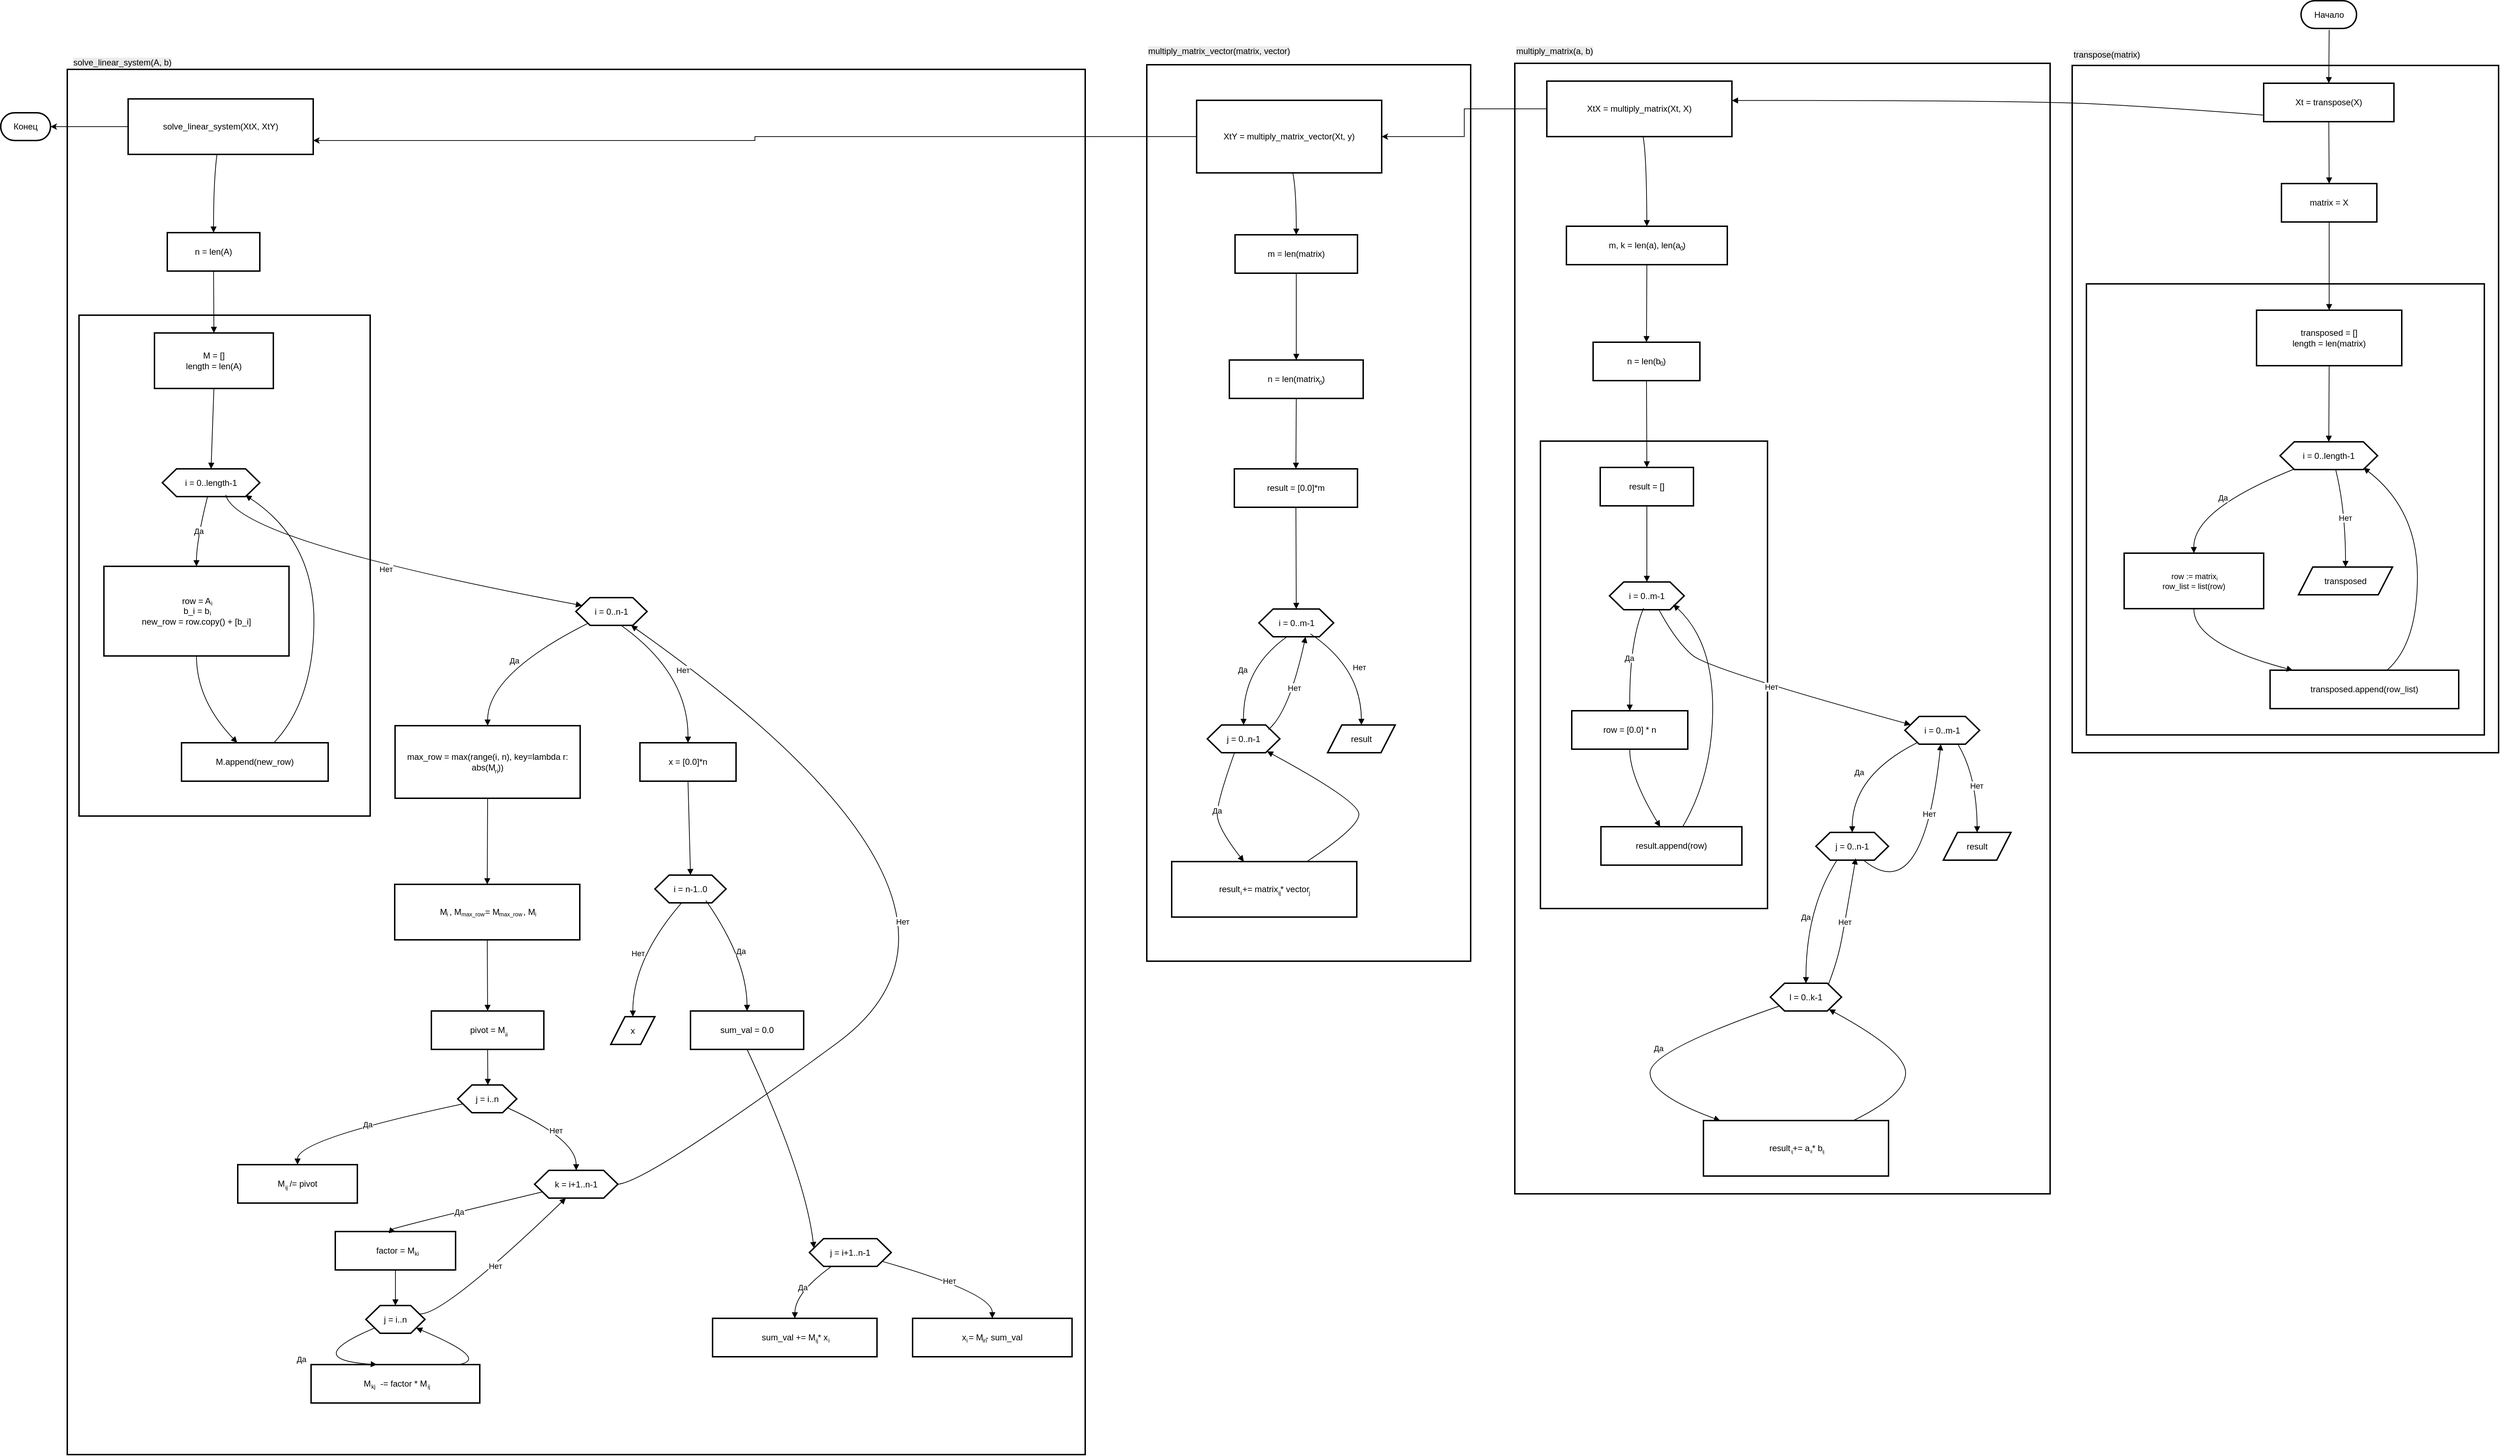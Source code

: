 <mxfile version="26.2.14">
  <diagram name="Страница — 1" id="eh8wn1c81Gk86k1RrxCl">
    <mxGraphModel dx="6511" dy="2540" grid="1" gridSize="10" guides="1" tooltips="1" connect="1" arrows="1" fold="1" page="1" pageScale="1" pageWidth="1920" pageHeight="3000" math="0" shadow="0">
      <root>
        <mxCell id="0" />
        <mxCell id="1" parent="0" />
        <mxCell id="YC21IxaJlrMR5ol1vRR9-1" value="" style="whiteSpace=wrap;strokeWidth=2;" vertex="1" parent="1">
          <mxGeometry x="83.5" y="366.5" width="1430" height="1947" as="geometry" />
        </mxCell>
        <mxCell id="YC21IxaJlrMR5ol1vRR9-2" value="" style="whiteSpace=wrap;strokeWidth=2;" vertex="1" parent="1">
          <mxGeometry x="100" y="712" width="409" height="704" as="geometry" />
        </mxCell>
        <mxCell id="YC21IxaJlrMR5ol1vRR9-3" value="" style="whiteSpace=wrap;strokeWidth=2;" vertex="1" parent="1">
          <mxGeometry x="1600" y="360" width="455" height="1260" as="geometry" />
        </mxCell>
        <mxCell id="YC21IxaJlrMR5ol1vRR9-4" value="" style="whiteSpace=wrap;strokeWidth=2;" vertex="1" parent="1">
          <mxGeometry x="2117" y="358" width="752" height="1589" as="geometry" />
        </mxCell>
        <mxCell id="YC21IxaJlrMR5ol1vRR9-5" value="" style="whiteSpace=wrap;strokeWidth=2;" vertex="1" parent="1">
          <mxGeometry x="2153" y="889" width="319" height="657" as="geometry" />
        </mxCell>
        <mxCell id="YC21IxaJlrMR5ol1vRR9-6" value="" style="whiteSpace=wrap;strokeWidth=2;" vertex="1" parent="1">
          <mxGeometry x="2900" y="361" width="599" height="966" as="geometry" />
        </mxCell>
        <mxCell id="YC21IxaJlrMR5ol1vRR9-7" value="" style="whiteSpace=wrap;strokeWidth=2;" vertex="1" parent="1">
          <mxGeometry x="2920" y="668" width="559" height="634" as="geometry" />
        </mxCell>
        <mxCell id="YC21IxaJlrMR5ol1vRR9-8" value="transposed = []&#xa;length = len(matrix)" style="whiteSpace=wrap;strokeWidth=2;" vertex="1" parent="1">
          <mxGeometry x="3159" y="705" width="204" height="78" as="geometry" />
        </mxCell>
        <mxCell id="YC21IxaJlrMR5ol1vRR9-9" value="i = 0..length-1" style="shape=hexagon;perimeter=hexagonPerimeter2;fixedSize=1;strokeWidth=2;whiteSpace=wrap;" vertex="1" parent="1">
          <mxGeometry x="3192" y="890" width="137" height="39" as="geometry" />
        </mxCell>
        <mxCell id="YC21IxaJlrMR5ol1vRR9-10" value="row := matrix&#xa;row_list = list(row)" style="whiteSpace=wrap;strokeWidth=2;fontSize=11;spacingBottom=0;horizontal=1;verticalAlign=middle;textShadow=0;container=0;" vertex="1" parent="1">
          <mxGeometry x="2973" y="1046.5" width="196" height="78" as="geometry" />
        </mxCell>
        <mxCell id="YC21IxaJlrMR5ol1vRR9-11" value="transposed.append(row_list)" style="whiteSpace=wrap;strokeWidth=2;" vertex="1" parent="1">
          <mxGeometry x="3178" y="1211" width="265" height="54" as="geometry" />
        </mxCell>
        <mxCell id="YC21IxaJlrMR5ol1vRR9-12" value="transposed" style="shape=parallelogram;perimeter=parallelogramPerimeter;fixedSize=1;strokeWidth=2;whiteSpace=wrap;" vertex="1" parent="1">
          <mxGeometry x="3218" y="1066" width="132" height="39" as="geometry" />
        </mxCell>
        <mxCell id="YC21IxaJlrMR5ol1vRR9-13" value="matrix = X" style="whiteSpace=wrap;strokeWidth=2;" vertex="1" parent="1">
          <mxGeometry x="3194" y="527" width="134" height="54" as="geometry" />
        </mxCell>
        <mxCell id="YC21IxaJlrMR5ol1vRR9-14" value="Xt = transpose(X)" style="whiteSpace=wrap;strokeWidth=2;" vertex="1" parent="1">
          <mxGeometry x="3169" y="386" width="183" height="54" as="geometry" />
        </mxCell>
        <mxCell id="YC21IxaJlrMR5ol1vRR9-15" value="result = []" style="whiteSpace=wrap;strokeWidth=2;" vertex="1" parent="1">
          <mxGeometry x="2237" y="926" width="131" height="54" as="geometry" />
        </mxCell>
        <mxCell id="YC21IxaJlrMR5ol1vRR9-16" value="i = 0..m-1" style="shape=hexagon;perimeter=hexagonPerimeter2;fixedSize=1;strokeWidth=2;whiteSpace=wrap;" vertex="1" parent="1">
          <mxGeometry x="2250" y="1087" width="105" height="39" as="geometry" />
        </mxCell>
        <mxCell id="YC21IxaJlrMR5ol1vRR9-17" value="row = [0.0] * n" style="whiteSpace=wrap;strokeWidth=2;" vertex="1" parent="1">
          <mxGeometry x="2197" y="1268" width="163" height="54" as="geometry" />
        </mxCell>
        <mxCell id="YC21IxaJlrMR5ol1vRR9-18" value="result.append(row)" style="whiteSpace=wrap;strokeWidth=2;" vertex="1" parent="1">
          <mxGeometry x="2238" y="1431" width="198" height="54" as="geometry" />
        </mxCell>
        <mxCell id="YC21IxaJlrMR5ol1vRR9-19" value="m, k = len(a), len(a )" style="whiteSpace=wrap;strokeWidth=2;" vertex="1" parent="1">
          <mxGeometry x="2189.5" y="587" width="226" height="54" as="geometry" />
        </mxCell>
        <mxCell id="YC21IxaJlrMR5ol1vRR9-191" style="edgeStyle=orthogonalEdgeStyle;rounded=0;orthogonalLoop=1;jettySize=auto;html=1;" edge="1" parent="1" source="YC21IxaJlrMR5ol1vRR9-20" target="YC21IxaJlrMR5ol1vRR9-30">
          <mxGeometry relative="1" as="geometry" />
        </mxCell>
        <mxCell id="YC21IxaJlrMR5ol1vRR9-20" value="XtX = multiply_matrix(Xt, X)" style="whiteSpace=wrap;strokeWidth=2;" vertex="1" parent="1">
          <mxGeometry x="2162" y="383" width="260" height="78" as="geometry" />
        </mxCell>
        <mxCell id="YC21IxaJlrMR5ol1vRR9-21" value="n = len(b )" style="whiteSpace=wrap;strokeWidth=2;" vertex="1" parent="1">
          <mxGeometry x="2227" y="750" width="150" height="54" as="geometry" />
        </mxCell>
        <mxCell id="YC21IxaJlrMR5ol1vRR9-22" value="i = 0..m-1" style="shape=hexagon;perimeter=hexagonPerimeter2;fixedSize=1;strokeWidth=2;whiteSpace=wrap;" vertex="1" parent="1">
          <mxGeometry x="2665" y="1276" width="105" height="39" as="geometry" />
        </mxCell>
        <mxCell id="YC21IxaJlrMR5ol1vRR9-23" value="j = 0..n-1" style="shape=hexagon;perimeter=hexagonPerimeter2;fixedSize=1;strokeWidth=2;whiteSpace=wrap;" vertex="1" parent="1">
          <mxGeometry x="2540" y="1439" width="102" height="39" as="geometry" />
        </mxCell>
        <mxCell id="YC21IxaJlrMR5ol1vRR9-24" value="result" style="shape=parallelogram;perimeter=parallelogramPerimeter;fixedSize=1;strokeWidth=2;whiteSpace=wrap;" vertex="1" parent="1">
          <mxGeometry x="2719" y="1439" width="95" height="39" as="geometry" />
        </mxCell>
        <mxCell id="YC21IxaJlrMR5ol1vRR9-25" value="l = 0..k-1" style="shape=hexagon;perimeter=hexagonPerimeter2;fixedSize=1;strokeWidth=2;whiteSpace=wrap;" vertex="1" parent="1">
          <mxGeometry x="2476" y="1651" width="100" height="39" as="geometry" />
        </mxCell>
        <mxCell id="YC21IxaJlrMR5ol1vRR9-27" value="result += a * b" style="whiteSpace=wrap;strokeWidth=2;" vertex="1" parent="1">
          <mxGeometry x="2382" y="1844" width="260" height="78" as="geometry" />
        </mxCell>
        <mxCell id="YC21IxaJlrMR5ol1vRR9-29" value="m = len(matrix)" style="whiteSpace=wrap;strokeWidth=2;" vertex="1" parent="1">
          <mxGeometry x="1724" y="599" width="172" height="54" as="geometry" />
        </mxCell>
        <mxCell id="YC21IxaJlrMR5ol1vRR9-183" style="edgeStyle=orthogonalEdgeStyle;rounded=0;orthogonalLoop=1;jettySize=auto;html=1;entryX=1;entryY=0.75;entryDx=0;entryDy=0;" edge="1" parent="1" source="YC21IxaJlrMR5ol1vRR9-30" target="YC21IxaJlrMR5ol1vRR9-43">
          <mxGeometry relative="1" as="geometry" />
        </mxCell>
        <mxCell id="YC21IxaJlrMR5ol1vRR9-30" value="XtY = multiply_matrix_vector(Xt, y)" style="whiteSpace=wrap;strokeWidth=2;" vertex="1" parent="1">
          <mxGeometry x="1670" y="410" width="260" height="102" as="geometry" />
        </mxCell>
        <mxCell id="YC21IxaJlrMR5ol1vRR9-31" value="n = len(matrix )" style="whiteSpace=wrap;strokeWidth=2;" vertex="1" parent="1">
          <mxGeometry x="1716" y="775" width="188" height="54" as="geometry" />
        </mxCell>
        <mxCell id="YC21IxaJlrMR5ol1vRR9-32" value="result = [0.0]*m" style="whiteSpace=wrap;strokeWidth=2;" vertex="1" parent="1">
          <mxGeometry x="1723" y="928" width="173" height="54" as="geometry" />
        </mxCell>
        <mxCell id="YC21IxaJlrMR5ol1vRR9-33" value="i = 0..m-1" style="shape=hexagon;perimeter=hexagonPerimeter2;fixedSize=1;strokeWidth=2;whiteSpace=wrap;" vertex="1" parent="1">
          <mxGeometry x="1757.5" y="1125" width="105" height="39" as="geometry" />
        </mxCell>
        <mxCell id="YC21IxaJlrMR5ol1vRR9-34" value="j = 0..n-1" style="shape=hexagon;perimeter=hexagonPerimeter2;fixedSize=1;strokeWidth=2;whiteSpace=wrap;" vertex="1" parent="1">
          <mxGeometry x="1685" y="1288" width="102" height="39" as="geometry" />
        </mxCell>
        <mxCell id="YC21IxaJlrMR5ol1vRR9-35" value="result" style="shape=parallelogram;perimeter=parallelogramPerimeter;fixedSize=1;strokeWidth=2;whiteSpace=wrap;" vertex="1" parent="1">
          <mxGeometry x="1854" y="1288" width="95" height="39" as="geometry" />
        </mxCell>
        <mxCell id="YC21IxaJlrMR5ol1vRR9-36" value="result += matrix * vector" style="whiteSpace=wrap;strokeWidth=2;" vertex="1" parent="1">
          <mxGeometry x="1635" y="1480" width="260" height="78" as="geometry" />
        </mxCell>
        <mxCell id="YC21IxaJlrMR5ol1vRR9-38" value="M = []&#xa;length = len(A)" style="whiteSpace=wrap;strokeWidth=2;" vertex="1" parent="1">
          <mxGeometry x="206" y="737" width="167" height="78" as="geometry" />
        </mxCell>
        <mxCell id="YC21IxaJlrMR5ol1vRR9-39" value="i = 0..length-1" style="shape=hexagon;perimeter=hexagonPerimeter2;fixedSize=1;strokeWidth=2;whiteSpace=wrap;" vertex="1" parent="1">
          <mxGeometry x="217" y="928" width="137" height="39" as="geometry" />
        </mxCell>
        <mxCell id="YC21IxaJlrMR5ol1vRR9-40" value="row = A&#xa;b_i = b&#xa;new_row = row.copy() + [b_i]" style="whiteSpace=wrap;strokeWidth=2;" vertex="1" parent="1">
          <mxGeometry x="135" y="1065" width="260" height="126" as="geometry" />
        </mxCell>
        <mxCell id="YC21IxaJlrMR5ol1vRR9-41" value="M.append(new_row)" style="whiteSpace=wrap;strokeWidth=2;" vertex="1" parent="1">
          <mxGeometry x="244" y="1313" width="206" height="54" as="geometry" />
        </mxCell>
        <mxCell id="YC21IxaJlrMR5ol1vRR9-42" value="n = len(A)" style="whiteSpace=wrap;strokeWidth=2;" vertex="1" parent="1">
          <mxGeometry x="224" y="596" width="130" height="54" as="geometry" />
        </mxCell>
        <mxCell id="YC21IxaJlrMR5ol1vRR9-190" style="edgeStyle=orthogonalEdgeStyle;rounded=0;orthogonalLoop=1;jettySize=auto;html=1;" edge="1" parent="1" source="YC21IxaJlrMR5ol1vRR9-43" target="YC21IxaJlrMR5ol1vRR9-61">
          <mxGeometry relative="1" as="geometry" />
        </mxCell>
        <mxCell id="YC21IxaJlrMR5ol1vRR9-43" value="solve_linear_system(XtX, XtY)" style="whiteSpace=wrap;strokeWidth=2;" vertex="1" parent="1">
          <mxGeometry x="169" y="408" width="260" height="78" as="geometry" />
        </mxCell>
        <mxCell id="YC21IxaJlrMR5ol1vRR9-44" value="i = 0..n-1" style="shape=hexagon;perimeter=hexagonPerimeter2;fixedSize=1;strokeWidth=2;whiteSpace=wrap;" vertex="1" parent="1">
          <mxGeometry x="798" y="1109" width="100" height="39" as="geometry" />
        </mxCell>
        <mxCell id="YC21IxaJlrMR5ol1vRR9-45" value="max_row = max(range(i, n), key=lambda r: abs(M ))" style="whiteSpace=wrap;strokeWidth=2;" vertex="1" parent="1">
          <mxGeometry x="544" y="1289" width="260" height="102" as="geometry" />
        </mxCell>
        <mxCell id="YC21IxaJlrMR5ol1vRR9-46" value="M , M          = M          , M" style="whiteSpace=wrap;strokeWidth=2;" vertex="1" parent="1">
          <mxGeometry x="543.5" y="1512" width="260" height="78" as="geometry" />
        </mxCell>
        <mxCell id="YC21IxaJlrMR5ol1vRR9-47" value="pivot = M" style="whiteSpace=wrap;strokeWidth=2;" vertex="1" parent="1">
          <mxGeometry x="595" y="1690" width="158" height="54" as="geometry" />
        </mxCell>
        <mxCell id="YC21IxaJlrMR5ol1vRR9-48" value="j = i..n" style="shape=hexagon;perimeter=hexagonPerimeter2;fixedSize=1;strokeWidth=2;whiteSpace=wrap;" vertex="1" parent="1">
          <mxGeometry x="632" y="1794" width="83" height="39" as="geometry" />
        </mxCell>
        <mxCell id="YC21IxaJlrMR5ol1vRR9-49" value="M  /= pivot" style="whiteSpace=wrap;strokeWidth=2;" vertex="1" parent="1">
          <mxGeometry x="323" y="1906" width="168" height="54" as="geometry" />
        </mxCell>
        <mxCell id="YC21IxaJlrMR5ol1vRR9-50" value="k = i+1..n-1" style="shape=hexagon;perimeter=hexagonPerimeter2;fixedSize=1;strokeWidth=2;whiteSpace=wrap;" vertex="1" parent="1">
          <mxGeometry x="740" y="1914" width="117" height="39" as="geometry" />
        </mxCell>
        <mxCell id="YC21IxaJlrMR5ol1vRR9-51" value="factor = M" style="whiteSpace=wrap;strokeWidth=2;" vertex="1" parent="1">
          <mxGeometry x="460" y="2000" width="169" height="54" as="geometry" />
        </mxCell>
        <mxCell id="YC21IxaJlrMR5ol1vRR9-52" value="j = i..n" style="shape=hexagon;perimeter=hexagonPerimeter2;fixedSize=1;strokeWidth=2;whiteSpace=wrap;" vertex="1" parent="1">
          <mxGeometry x="503" y="2104" width="83" height="39" as="geometry" />
        </mxCell>
        <mxCell id="YC21IxaJlrMR5ol1vRR9-53" value="M    -= factor * M" style="whiteSpace=wrap;strokeWidth=2;" vertex="1" parent="1">
          <mxGeometry x="426" y="2187" width="237" height="54" as="geometry" />
        </mxCell>
        <mxCell id="YC21IxaJlrMR5ol1vRR9-56" value="x = [0.0]*n" style="whiteSpace=wrap;strokeWidth=2;" vertex="1" parent="1">
          <mxGeometry x="888" y="1313" width="135" height="54" as="geometry" />
        </mxCell>
        <mxCell id="YC21IxaJlrMR5ol1vRR9-57" value="i = n-1..0" style="shape=hexagon;perimeter=hexagonPerimeter2;fixedSize=1;strokeWidth=2;whiteSpace=wrap;" vertex="1" parent="1">
          <mxGeometry x="909" y="1499" width="100" height="39" as="geometry" />
        </mxCell>
        <mxCell id="YC21IxaJlrMR5ol1vRR9-58" value="sum_val = 0.0" style="whiteSpace=wrap;strokeWidth=2;" vertex="1" parent="1">
          <mxGeometry x="959" y="1690" width="159" height="54" as="geometry" />
        </mxCell>
        <mxCell id="YC21IxaJlrMR5ol1vRR9-59" value="x" style="shape=parallelogram;perimeter=parallelogramPerimeter;fixedSize=1;strokeWidth=2;whiteSpace=wrap;" vertex="1" parent="1">
          <mxGeometry x="847" y="1698" width="62" height="39" as="geometry" />
        </mxCell>
        <mxCell id="YC21IxaJlrMR5ol1vRR9-60" value="Начало" style="rounded=1;whiteSpace=wrap;arcSize=50;strokeWidth=2;" vertex="1" parent="1">
          <mxGeometry x="3221.5" y="270" width="78" height="39" as="geometry" />
        </mxCell>
        <mxCell id="YC21IxaJlrMR5ol1vRR9-61" value="Конец" style="rounded=1;whiteSpace=wrap;arcSize=50;strokeWidth=2;" vertex="1" parent="1">
          <mxGeometry x="-10" y="427.5" width="70" height="39" as="geometry" />
        </mxCell>
        <mxCell id="YC21IxaJlrMR5ol1vRR9-62" value="j = i+1..n-1" style="shape=hexagon;perimeter=hexagonPerimeter2;fixedSize=1;strokeWidth=2;whiteSpace=wrap;" vertex="1" parent="1">
          <mxGeometry x="1126" y="2010" width="115" height="39" as="geometry" />
        </mxCell>
        <mxCell id="YC21IxaJlrMR5ol1vRR9-63" value="sum_val += M * x" style="whiteSpace=wrap;strokeWidth=2;" vertex="1" parent="1">
          <mxGeometry x="990" y="2122" width="231" height="54" as="geometry" />
        </mxCell>
        <mxCell id="YC21IxaJlrMR5ol1vRR9-64" value="x = M - sum_val" style="whiteSpace=wrap;strokeWidth=2;" vertex="1" parent="1">
          <mxGeometry x="1271" y="2122" width="224" height="54" as="geometry" />
        </mxCell>
        <mxCell id="YC21IxaJlrMR5ol1vRR9-65" value="" style="curved=1;startArrow=none;endArrow=block;exitX=0.5;exitY=1;entryX=0.5;entryY=-0.01;rounded=0;" edge="1" parent="1" source="YC21IxaJlrMR5ol1vRR9-8" target="YC21IxaJlrMR5ol1vRR9-9">
          <mxGeometry relative="1" as="geometry">
            <Array as="points" />
          </mxGeometry>
        </mxCell>
        <mxCell id="YC21IxaJlrMR5ol1vRR9-66" value="Да" style="curved=1;startArrow=none;endArrow=block;exitX=0.14;exitY=0.99;entryX=0.5;entryY=0;rounded=0;" edge="1" parent="1" source="YC21IxaJlrMR5ol1vRR9-9" target="YC21IxaJlrMR5ol1vRR9-10">
          <mxGeometry relative="1" as="geometry">
            <Array as="points">
              <mxPoint x="3070" y="985" />
            </Array>
          </mxGeometry>
        </mxCell>
        <mxCell id="YC21IxaJlrMR5ol1vRR9-67" value="" style="curved=1;startArrow=none;endArrow=block;exitX=0.5;exitY=1;entryX=0.12;entryY=0;rounded=0;" edge="1" parent="1" source="YC21IxaJlrMR5ol1vRR9-10" target="YC21IxaJlrMR5ol1vRR9-11">
          <mxGeometry relative="1" as="geometry">
            <Array as="points">
              <mxPoint x="3070" y="1174" />
            </Array>
          </mxGeometry>
        </mxCell>
        <mxCell id="YC21IxaJlrMR5ol1vRR9-68" value="" style="curved=1;startArrow=none;endArrow=block;exitX=0.62;exitY=0;entryX=0.856;entryY=0.935;rounded=0;entryDx=0;entryDy=0;entryPerimeter=0;" edge="1" parent="1" source="YC21IxaJlrMR5ol1vRR9-11" target="YC21IxaJlrMR5ol1vRR9-9">
          <mxGeometry relative="1" as="geometry">
            <Array as="points">
              <mxPoint x="3385" y="1174" />
              <mxPoint x="3385" y="985" />
            </Array>
          </mxGeometry>
        </mxCell>
        <mxCell id="YC21IxaJlrMR5ol1vRR9-69" value="Нет" style="curved=1;startArrow=none;endArrow=block;exitX=0.57;exitY=0.994;entryX=0.5;entryY=-0.01;rounded=0;exitDx=0;exitDy=0;exitPerimeter=0;" edge="1" parent="1" source="YC21IxaJlrMR5ol1vRR9-9" target="YC21IxaJlrMR5ol1vRR9-12">
          <mxGeometry relative="1" as="geometry">
            <Array as="points">
              <mxPoint x="3284" y="985" />
            </Array>
          </mxGeometry>
        </mxCell>
        <mxCell id="YC21IxaJlrMR5ol1vRR9-70" value="" style="curved=1;startArrow=none;endArrow=block;exitX=0.5;exitY=1;entryX=0.5;entryY=-0.01;rounded=0;" edge="1" parent="1" source="YC21IxaJlrMR5ol1vRR9-15" target="YC21IxaJlrMR5ol1vRR9-16">
          <mxGeometry relative="1" as="geometry">
            <Array as="points" />
          </mxGeometry>
        </mxCell>
        <mxCell id="YC21IxaJlrMR5ol1vRR9-71" value="Да" style="curved=1;startArrow=none;endArrow=block;exitX=0.457;exitY=0.94;entryX=0.5;entryY=0;rounded=0;exitDx=0;exitDy=0;exitPerimeter=0;" edge="1" parent="1" source="YC21IxaJlrMR5ol1vRR9-16" target="YC21IxaJlrMR5ol1vRR9-17">
          <mxGeometry relative="1" as="geometry">
            <Array as="points">
              <mxPoint x="2278" y="1170" />
            </Array>
          </mxGeometry>
        </mxCell>
        <mxCell id="YC21IxaJlrMR5ol1vRR9-72" value="" style="curved=1;startArrow=none;endArrow=block;exitX=0.5;exitY=1;entryX=0.42;entryY=0;rounded=0;" edge="1" parent="1" source="YC21IxaJlrMR5ol1vRR9-17" target="YC21IxaJlrMR5ol1vRR9-18">
          <mxGeometry relative="1" as="geometry">
            <Array as="points">
              <mxPoint x="2278" y="1359" />
            </Array>
          </mxGeometry>
        </mxCell>
        <mxCell id="YC21IxaJlrMR5ol1vRR9-73" value="" style="curved=1;startArrow=none;endArrow=block;exitX=0.58;exitY=0;entryX=0.854;entryY=0.812;rounded=0;entryDx=0;entryDy=0;entryPerimeter=0;" edge="1" parent="1" source="YC21IxaJlrMR5ol1vRR9-18" target="YC21IxaJlrMR5ol1vRR9-16">
          <mxGeometry relative="1" as="geometry">
            <Array as="points">
              <mxPoint x="2395" y="1359" />
              <mxPoint x="2395" y="1170" />
            </Array>
          </mxGeometry>
        </mxCell>
        <mxCell id="YC21IxaJlrMR5ol1vRR9-74" value="" style="curved=1;startArrow=none;endArrow=block;exitX=0.5;exitY=1;entryX=0.5;entryY=0;rounded=0;" edge="1" parent="1" source="YC21IxaJlrMR5ol1vRR9-29" target="YC21IxaJlrMR5ol1vRR9-31">
          <mxGeometry relative="1" as="geometry">
            <Array as="points" />
          </mxGeometry>
        </mxCell>
        <mxCell id="YC21IxaJlrMR5ol1vRR9-75" value="" style="curved=1;startArrow=none;endArrow=block;exitX=0.5;exitY=1;entryX=0.5;entryY=0;rounded=0;" edge="1" parent="1" source="YC21IxaJlrMR5ol1vRR9-31" target="YC21IxaJlrMR5ol1vRR9-32">
          <mxGeometry relative="1" as="geometry">
            <Array as="points" />
          </mxGeometry>
        </mxCell>
        <mxCell id="YC21IxaJlrMR5ol1vRR9-76" value="" style="curved=1;startArrow=none;endArrow=block;exitX=0.5;exitY=1;entryX=0.5;entryY=-0.01;rounded=0;" edge="1" parent="1" source="YC21IxaJlrMR5ol1vRR9-32" target="YC21IxaJlrMR5ol1vRR9-33">
          <mxGeometry relative="1" as="geometry">
            <Array as="points" />
          </mxGeometry>
        </mxCell>
        <mxCell id="YC21IxaJlrMR5ol1vRR9-77" value="" style="curved=1;startArrow=none;endArrow=block;exitX=0.5;exitY=1;entryX=0.5;entryY=-0.01;rounded=0;" edge="1" parent="1" source="YC21IxaJlrMR5ol1vRR9-38" target="YC21IxaJlrMR5ol1vRR9-39">
          <mxGeometry relative="1" as="geometry">
            <Array as="points" />
          </mxGeometry>
        </mxCell>
        <mxCell id="YC21IxaJlrMR5ol1vRR9-78" value="Да" style="curved=1;startArrow=none;endArrow=block;exitX=0.465;exitY=0.988;entryX=0.5;entryY=0;rounded=0;exitDx=0;exitDy=0;exitPerimeter=0;" edge="1" parent="1" source="YC21IxaJlrMR5ol1vRR9-39" target="YC21IxaJlrMR5ol1vRR9-40">
          <mxGeometry relative="1" as="geometry">
            <Array as="points">
              <mxPoint x="265" y="1029" />
            </Array>
          </mxGeometry>
        </mxCell>
        <mxCell id="YC21IxaJlrMR5ol1vRR9-79" value="" style="curved=1;startArrow=none;endArrow=block;exitX=0.5;exitY=1;entryX=0.38;entryY=0;rounded=0;" edge="1" parent="1" source="YC21IxaJlrMR5ol1vRR9-40" target="YC21IxaJlrMR5ol1vRR9-41">
          <mxGeometry relative="1" as="geometry">
            <Array as="points">
              <mxPoint x="265" y="1253" />
            </Array>
          </mxGeometry>
        </mxCell>
        <mxCell id="YC21IxaJlrMR5ol1vRR9-80" value="" style="curved=1;startArrow=none;endArrow=block;exitX=0.63;exitY=0;entryX=0.853;entryY=0.949;rounded=0;entryDx=0;entryDy=0;entryPerimeter=0;" edge="1" parent="1" source="YC21IxaJlrMR5ol1vRR9-41" target="YC21IxaJlrMR5ol1vRR9-39">
          <mxGeometry relative="1" as="geometry">
            <Array as="points">
              <mxPoint x="430" y="1253" />
              <mxPoint x="430" y="1029" />
            </Array>
          </mxGeometry>
        </mxCell>
        <mxCell id="YC21IxaJlrMR5ol1vRR9-81" value="" style="curved=1;startArrow=none;endArrow=block;exitX=0.5;exitY=1;entryX=0.5;entryY=0;rounded=0;" edge="1" parent="1" target="YC21IxaJlrMR5ol1vRR9-14">
          <mxGeometry relative="1" as="geometry">
            <Array as="points" />
            <mxPoint x="3261" y="311.0" as="sourcePoint" />
          </mxGeometry>
        </mxCell>
        <mxCell id="YC21IxaJlrMR5ol1vRR9-82" value="" style="curved=1;startArrow=none;endArrow=block;exitX=0;exitY=0.83;entryX=1;entryY=0.35;rounded=0;" edge="1" parent="1" source="YC21IxaJlrMR5ol1vRR9-14" target="YC21IxaJlrMR5ol1vRR9-20">
          <mxGeometry relative="1" as="geometry">
            <Array as="points">
              <mxPoint x="3030" y="420" />
              <mxPoint x="2830" y="410" />
            </Array>
          </mxGeometry>
        </mxCell>
        <mxCell id="YC21IxaJlrMR5ol1vRR9-83" value="" style="curved=1;startArrow=none;endArrow=block;exitX=0.5;exitY=1;entryX=0.5;entryY=0;rounded=0;" edge="1" parent="1" source="YC21IxaJlrMR5ol1vRR9-14" target="YC21IxaJlrMR5ol1vRR9-13">
          <mxGeometry relative="1" as="geometry">
            <Array as="points" />
          </mxGeometry>
        </mxCell>
        <mxCell id="YC21IxaJlrMR5ol1vRR9-85" value="" style="curved=1;startArrow=none;endArrow=block;exitX=0.52;exitY=1;entryX=0.5;entryY=0;rounded=0;" edge="1" parent="1" source="YC21IxaJlrMR5ol1vRR9-20" target="YC21IxaJlrMR5ol1vRR9-19">
          <mxGeometry relative="1" as="geometry">
            <Array as="points">
              <mxPoint x="2302" y="486" />
            </Array>
          </mxGeometry>
        </mxCell>
        <mxCell id="YC21IxaJlrMR5ol1vRR9-87" value="" style="curved=1;startArrow=none;endArrow=block;exitX=0.52;exitY=1;entryX=0.5;entryY=0;rounded=0;" edge="1" parent="1" source="YC21IxaJlrMR5ol1vRR9-30" target="YC21IxaJlrMR5ol1vRR9-29">
          <mxGeometry relative="1" as="geometry">
            <Array as="points">
              <mxPoint x="1810" y="537" />
            </Array>
          </mxGeometry>
        </mxCell>
        <mxCell id="YC21IxaJlrMR5ol1vRR9-88" value="" style="curved=1;startArrow=none;endArrow=block;exitX=0.5;exitY=1;entryX=0.5;entryY=0;rounded=0;" edge="1" parent="1" source="YC21IxaJlrMR5ol1vRR9-19" target="YC21IxaJlrMR5ol1vRR9-21">
          <mxGeometry relative="1" as="geometry">
            <Array as="points" />
          </mxGeometry>
        </mxCell>
        <mxCell id="YC21IxaJlrMR5ol1vRR9-89" value="Да" style="curved=1;startArrow=none;endArrow=block;exitX=0.13;exitY=0.99;entryX=0.5;entryY=-0.01;rounded=0;" edge="1" parent="1" source="YC21IxaJlrMR5ol1vRR9-22" target="YC21IxaJlrMR5ol1vRR9-23">
          <mxGeometry relative="1" as="geometry">
            <Array as="points">
              <mxPoint x="2591" y="1359" />
            </Array>
          </mxGeometry>
        </mxCell>
        <mxCell id="YC21IxaJlrMR5ol1vRR9-90" value="Нет" style="curved=1;startArrow=none;endArrow=block;exitX=0.709;exitY=0.999;entryX=0.5;entryY=-0.01;rounded=0;exitDx=0;exitDy=0;exitPerimeter=0;" edge="1" parent="1" source="YC21IxaJlrMR5ol1vRR9-22" target="YC21IxaJlrMR5ol1vRR9-24">
          <mxGeometry relative="1" as="geometry">
            <Array as="points">
              <mxPoint x="2766" y="1359" />
            </Array>
          </mxGeometry>
        </mxCell>
        <mxCell id="YC21IxaJlrMR5ol1vRR9-91" value="Да" style="curved=1;startArrow=none;endArrow=block;exitX=0.294;exitY=0.985;entryX=0.5;entryY=-0.01;rounded=0;exitDx=0;exitDy=0;exitPerimeter=0;" edge="1" parent="1" source="YC21IxaJlrMR5ol1vRR9-23" target="YC21IxaJlrMR5ol1vRR9-25">
          <mxGeometry relative="1" as="geometry">
            <Array as="points">
              <mxPoint x="2526" y="1546" />
            </Array>
          </mxGeometry>
        </mxCell>
        <mxCell id="YC21IxaJlrMR5ol1vRR9-92" value="" style="curved=1;startArrow=none;endArrow=block;exitX=0.663;exitY=1.015;rounded=0;exitDx=0;exitDy=0;exitPerimeter=0;" edge="1" parent="1" source="YC21IxaJlrMR5ol1vRR9-23" target="YC21IxaJlrMR5ol1vRR9-22">
          <mxGeometry relative="1" as="geometry">
            <Array as="points">
              <mxPoint x="2691" y="1546" />
            </Array>
            <mxPoint x="2691" y="1655" as="targetPoint" />
          </mxGeometry>
        </mxCell>
        <mxCell id="YC21IxaJlrMR5ol1vRR9-189" value="Нет" style="edgeLabel;html=1;align=center;verticalAlign=middle;resizable=0;points=[];" vertex="1" connectable="0" parent="YC21IxaJlrMR5ol1vRR9-92">
          <mxGeometry x="0.421" y="6" relative="1" as="geometry">
            <mxPoint as="offset" />
          </mxGeometry>
        </mxCell>
        <mxCell id="YC21IxaJlrMR5ol1vRR9-93" value="Да" style="curved=1;startArrow=none;endArrow=block;exitX=0;exitY=0.93;entryX=0.09;entryY=0;rounded=0;" edge="1" parent="1" source="YC21IxaJlrMR5ol1vRR9-25" target="YC21IxaJlrMR5ol1vRR9-27">
          <mxGeometry relative="1" as="geometry">
            <Array as="points">
              <mxPoint x="2307" y="1746" />
              <mxPoint x="2307" y="1808" />
            </Array>
          </mxGeometry>
        </mxCell>
        <mxCell id="YC21IxaJlrMR5ol1vRR9-94" value="" style="curved=1;startArrow=none;endArrow=block;exitX=0.81;exitY=0;entryX=0.86;entryY=0.99;rounded=0;" edge="1" parent="1" source="YC21IxaJlrMR5ol1vRR9-27" target="YC21IxaJlrMR5ol1vRR9-25">
          <mxGeometry relative="1" as="geometry">
            <Array as="points">
              <mxPoint x="2666" y="1808" />
              <mxPoint x="2666" y="1746" />
            </Array>
          </mxGeometry>
        </mxCell>
        <mxCell id="YC21IxaJlrMR5ol1vRR9-95" value="Нет" style="curved=1;startArrow=none;endArrow=block;exitX=0.817;exitY=0.034;entryX=0.549;entryY=0.932;rounded=0;entryDx=0;entryDy=0;entryPerimeter=0;exitDx=0;exitDy=0;exitPerimeter=0;" edge="1" parent="1" source="YC21IxaJlrMR5ol1vRR9-25" target="YC21IxaJlrMR5ol1vRR9-23">
          <mxGeometry relative="1" as="geometry">
            <Array as="points">
              <mxPoint x="2570" y="1620" />
              <mxPoint x="2580" y="1570" />
            </Array>
            <mxPoint x="2698" y="1868" as="targetPoint" />
          </mxGeometry>
        </mxCell>
        <mxCell id="YC21IxaJlrMR5ol1vRR9-98" value="Да" style="curved=1;startArrow=none;endArrow=block;exitX=0.375;exitY=1;entryX=0.5;entryY=-0.01;rounded=0;exitDx=0;exitDy=0;" edge="1" parent="1" source="YC21IxaJlrMR5ol1vRR9-33" target="YC21IxaJlrMR5ol1vRR9-34">
          <mxGeometry relative="1" as="geometry">
            <Array as="points">
              <mxPoint x="1735" y="1208" />
            </Array>
          </mxGeometry>
        </mxCell>
        <mxCell id="YC21IxaJlrMR5ol1vRR9-99" value="Нет" style="curved=1;startArrow=none;endArrow=block;entryX=0.5;entryY=-0.01;rounded=0;" edge="1" parent="1" target="YC21IxaJlrMR5ol1vRR9-35">
          <mxGeometry relative="1" as="geometry">
            <Array as="points">
              <mxPoint x="1901" y="1208" />
            </Array>
            <mxPoint x="1830" y="1160" as="sourcePoint" />
          </mxGeometry>
        </mxCell>
        <mxCell id="YC21IxaJlrMR5ol1vRR9-100" value="Да" style="curved=1;startArrow=none;endArrow=block;exitX=0.375;exitY=1;entryX=0.39;entryY=0;rounded=0;exitDx=0;exitDy=0;" edge="1" parent="1" source="YC21IxaJlrMR5ol1vRR9-34" target="YC21IxaJlrMR5ol1vRR9-36">
          <mxGeometry relative="1" as="geometry">
            <Array as="points">
              <mxPoint x="1699" y="1395" />
              <mxPoint x="1699" y="1432" />
            </Array>
          </mxGeometry>
        </mxCell>
        <mxCell id="YC21IxaJlrMR5ol1vRR9-101" value="" style="curved=1;startArrow=none;endArrow=block;exitX=0.73;exitY=0;entryX=0.85;entryY=0.99;rounded=0;" edge="1" parent="1" source="YC21IxaJlrMR5ol1vRR9-36" target="YC21IxaJlrMR5ol1vRR9-34">
          <mxGeometry relative="1" as="geometry">
            <Array as="points">
              <mxPoint x="1898" y="1432" />
              <mxPoint x="1898" y="1395" />
            </Array>
          </mxGeometry>
        </mxCell>
        <mxCell id="YC21IxaJlrMR5ol1vRR9-102" value="Нет" style="curved=1;startArrow=none;endArrow=block;exitX=0.841;exitY=0.166;entryX=0.625;entryY=1;rounded=0;exitDx=0;exitDy=0;exitPerimeter=0;entryDx=0;entryDy=0;" edge="1" parent="1" source="YC21IxaJlrMR5ol1vRR9-34" target="YC21IxaJlrMR5ol1vRR9-33">
          <mxGeometry relative="1" as="geometry">
            <Array as="points">
              <mxPoint x="1800" y="1270" />
            </Array>
            <mxPoint x="1950.4" y="1504" as="targetPoint" />
          </mxGeometry>
        </mxCell>
        <mxCell id="YC21IxaJlrMR5ol1vRR9-104" value="" style="curved=1;startArrow=none;endArrow=block;exitX=0.48;exitY=1;entryX=0.5;entryY=0;rounded=0;" edge="1" parent="1" source="YC21IxaJlrMR5ol1vRR9-43" target="YC21IxaJlrMR5ol1vRR9-42">
          <mxGeometry relative="1" as="geometry">
            <Array as="points">
              <mxPoint x="289" y="523" />
            </Array>
          </mxGeometry>
        </mxCell>
        <mxCell id="YC21IxaJlrMR5ol1vRR9-106" value="Да" style="curved=1;startArrow=none;endArrow=block;exitX=0.12;exitY=0.99;entryX=0.5;entryY=0;rounded=0;" edge="1" parent="1" source="YC21IxaJlrMR5ol1vRR9-44" target="YC21IxaJlrMR5ol1vRR9-45">
          <mxGeometry relative="1" as="geometry">
            <Array as="points">
              <mxPoint x="674" y="1216" />
            </Array>
          </mxGeometry>
        </mxCell>
        <mxCell id="YC21IxaJlrMR5ol1vRR9-107" value="" style="curved=1;startArrow=none;endArrow=block;exitX=0.5;exitY=1;entryX=0.5;entryY=0;rounded=0;" edge="1" parent="1" source="YC21IxaJlrMR5ol1vRR9-45" target="YC21IxaJlrMR5ol1vRR9-46">
          <mxGeometry relative="1" as="geometry">
            <Array as="points" />
          </mxGeometry>
        </mxCell>
        <mxCell id="YC21IxaJlrMR5ol1vRR9-108" value="" style="curved=1;startArrow=none;endArrow=block;exitX=0.5;exitY=1;entryX=0.5;entryY=0;rounded=0;" edge="1" parent="1" source="YC21IxaJlrMR5ol1vRR9-46" target="YC21IxaJlrMR5ol1vRR9-47">
          <mxGeometry relative="1" as="geometry">
            <Array as="points" />
          </mxGeometry>
        </mxCell>
        <mxCell id="YC21IxaJlrMR5ol1vRR9-109" value="" style="curved=1;startArrow=none;endArrow=block;exitX=0.5;exitY=1;entryX=0.51;entryY=0;rounded=0;" edge="1" parent="1" source="YC21IxaJlrMR5ol1vRR9-47" target="YC21IxaJlrMR5ol1vRR9-48">
          <mxGeometry relative="1" as="geometry">
            <Array as="points" />
          </mxGeometry>
        </mxCell>
        <mxCell id="YC21IxaJlrMR5ol1vRR9-110" value="Да" style="curved=1;startArrow=none;endArrow=block;exitX=0;exitY=0.72;entryX=0.5;entryY=0;rounded=0;" edge="1" parent="1" source="YC21IxaJlrMR5ol1vRR9-48" target="YC21IxaJlrMR5ol1vRR9-49">
          <mxGeometry relative="1" as="geometry">
            <Array as="points">
              <mxPoint x="407" y="1870" />
            </Array>
          </mxGeometry>
        </mxCell>
        <mxCell id="YC21IxaJlrMR5ol1vRR9-111" value="Нет" style="curved=1;startArrow=none;endArrow=block;exitX=1.01;exitY=0.98;entryX=0.5;entryY=-0.01;rounded=0;" edge="1" parent="1" source="YC21IxaJlrMR5ol1vRR9-48" target="YC21IxaJlrMR5ol1vRR9-50">
          <mxGeometry relative="1" as="geometry">
            <Array as="points">
              <mxPoint x="798" y="1870" />
            </Array>
          </mxGeometry>
        </mxCell>
        <mxCell id="YC21IxaJlrMR5ol1vRR9-112" value="Да" style="curved=1;startArrow=none;endArrow=block;exitX=0;exitY=0.84;entryX=0.5;entryY=0;rounded=0;" edge="1" parent="1" source="YC21IxaJlrMR5ol1vRR9-50" target="YC21IxaJlrMR5ol1vRR9-51">
          <mxGeometry relative="1" as="geometry">
            <Array as="points">
              <mxPoint x="531" y="1997" />
            </Array>
          </mxGeometry>
        </mxCell>
        <mxCell id="YC21IxaJlrMR5ol1vRR9-113" value="" style="curved=1;startArrow=none;endArrow=block;exitX=0.5;exitY=1;entryX=0.5;entryY=0;rounded=0;" edge="1" parent="1" source="YC21IxaJlrMR5ol1vRR9-51" target="YC21IxaJlrMR5ol1vRR9-52">
          <mxGeometry relative="1" as="geometry">
            <Array as="points" />
          </mxGeometry>
        </mxCell>
        <mxCell id="YC21IxaJlrMR5ol1vRR9-114" value="Да" style="curved=1;startArrow=none;endArrow=block;exitX=-0.01;exitY=0.95;entryX=0.39;entryY=0;rounded=0;" edge="1" parent="1" source="YC21IxaJlrMR5ol1vRR9-52" target="YC21IxaJlrMR5ol1vRR9-53">
          <mxGeometry relative="1" as="geometry">
            <Array as="points">
              <mxPoint x="410" y="2180" />
            </Array>
          </mxGeometry>
        </mxCell>
        <mxCell id="YC21IxaJlrMR5ol1vRR9-115" value="" style="curved=1;startArrow=none;endArrow=block;exitX=0.87;exitY=0;entryX=1;entryY=0.94;rounded=0;" edge="1" parent="1" source="YC21IxaJlrMR5ol1vRR9-53" target="YC21IxaJlrMR5ol1vRR9-52">
          <mxGeometry relative="1" as="geometry">
            <Array as="points">
              <mxPoint x="679" y="2180" />
            </Array>
          </mxGeometry>
        </mxCell>
        <mxCell id="YC21IxaJlrMR5ol1vRR9-116" value="Нет" style="curved=1;startArrow=none;endArrow=block;exitX=1;exitY=0.25;entryX=0.375;entryY=1;rounded=0;entryDx=0;entryDy=0;exitDx=0;exitDy=0;" edge="1" parent="1" source="YC21IxaJlrMR5ol1vRR9-52" target="YC21IxaJlrMR5ol1vRR9-50">
          <mxGeometry relative="1" as="geometry">
            <Array as="points">
              <mxPoint x="610" y="2120" />
            </Array>
            <mxPoint x="809" y="2269.824" as="targetPoint" />
          </mxGeometry>
        </mxCell>
        <mxCell id="YC21IxaJlrMR5ol1vRR9-118" value="Нет" style="curved=1;startArrow=none;endArrow=block;exitX=1;exitY=0.5;rounded=0;exitDx=0;exitDy=0;" edge="1" parent="1" source="YC21IxaJlrMR5ol1vRR9-50" target="YC21IxaJlrMR5ol1vRR9-44">
          <mxGeometry x="-0.205" y="84" relative="1" as="geometry">
            <Array as="points">
              <mxPoint x="900" y="1930" />
              <mxPoint x="1430" y="1540" />
            </Array>
            <mxPoint x="888.6" y="2045" as="targetPoint" />
            <mxPoint y="1" as="offset" />
          </mxGeometry>
        </mxCell>
        <mxCell id="YC21IxaJlrMR5ol1vRR9-120" value="Нет" style="curved=1;startArrow=none;endArrow=block;exitX=0.642;exitY=1.012;entryX=0.5;entryY=0;rounded=0;exitDx=0;exitDy=0;exitPerimeter=0;" edge="1" parent="1" source="YC21IxaJlrMR5ol1vRR9-44" target="YC21IxaJlrMR5ol1vRR9-56">
          <mxGeometry relative="1" as="geometry">
            <Array as="points">
              <mxPoint x="956" y="1216" />
            </Array>
          </mxGeometry>
        </mxCell>
        <mxCell id="YC21IxaJlrMR5ol1vRR9-121" value="" style="curved=1;startArrow=none;endArrow=block;exitX=0.5;exitY=1;entryX=0.5;entryY=-0.01;rounded=0;" edge="1" parent="1" source="YC21IxaJlrMR5ol1vRR9-56" target="YC21IxaJlrMR5ol1vRR9-57">
          <mxGeometry relative="1" as="geometry">
            <Array as="points" />
          </mxGeometry>
        </mxCell>
        <mxCell id="YC21IxaJlrMR5ol1vRR9-122" value="" style="curved=1;startArrow=none;endArrow=block;exitX=0.5;exitY=1;entryX=0;entryY=0.32;rounded=0;" edge="1" parent="1" source="YC21IxaJlrMR5ol1vRR9-58" target="YC21IxaJlrMR5ol1vRR9-62">
          <mxGeometry relative="1" as="geometry">
            <Array as="points">
              <mxPoint x="1120" y="1920" />
            </Array>
          </mxGeometry>
        </mxCell>
        <mxCell id="YC21IxaJlrMR5ol1vRR9-123" value="Нет" style="curved=1;startArrow=none;endArrow=block;exitX=0.375;exitY=1;entryX=0.5;entryY=-0.01;rounded=0;exitDx=0;exitDy=0;" edge="1" parent="1" source="YC21IxaJlrMR5ol1vRR9-57" target="YC21IxaJlrMR5ol1vRR9-59">
          <mxGeometry relative="1" as="geometry">
            <Array as="points">
              <mxPoint x="878" y="1617" />
            </Array>
          </mxGeometry>
        </mxCell>
        <mxCell id="YC21IxaJlrMR5ol1vRR9-124" value="Нет" style="curved=1;startArrow=none;endArrow=block;exitX=0.66;exitY=0.991;entryX=0;entryY=0.26;rounded=0;exitDx=0;exitDy=0;exitPerimeter=0;" edge="1" parent="1" source="YC21IxaJlrMR5ol1vRR9-16" target="YC21IxaJlrMR5ol1vRR9-22">
          <mxGeometry relative="1" as="geometry">
            <Array as="points">
              <mxPoint x="2343" y="1170" />
              <mxPoint x="2390" y="1210" />
            </Array>
          </mxGeometry>
        </mxCell>
        <mxCell id="YC21IxaJlrMR5ol1vRR9-125" value="Нет" style="curved=1;startArrow=none;endArrow=block;exitX=0.651;exitY=0.939;entryX=0;entryY=0.24;rounded=0;exitDx=0;exitDy=0;exitPerimeter=0;" edge="1" parent="1" source="YC21IxaJlrMR5ol1vRR9-39" target="YC21IxaJlrMR5ol1vRR9-44">
          <mxGeometry relative="1" as="geometry">
            <Array as="points">
              <mxPoint x="322" y="1029" />
            </Array>
          </mxGeometry>
        </mxCell>
        <mxCell id="YC21IxaJlrMR5ol1vRR9-126" value="Да" style="curved=1;startArrow=none;endArrow=block;exitX=0.27;exitY=1;entryX=0.5;entryY=0;rounded=0;" edge="1" parent="1" source="YC21IxaJlrMR5ol1vRR9-62" target="YC21IxaJlrMR5ol1vRR9-63">
          <mxGeometry relative="1" as="geometry">
            <Array as="points">
              <mxPoint x="1106" y="2086" />
            </Array>
          </mxGeometry>
        </mxCell>
        <mxCell id="YC21IxaJlrMR5ol1vRR9-127" value="Нет" style="curved=1;startArrow=none;endArrow=block;exitX=1;exitY=0.91;entryX=0.5;entryY=0;rounded=0;" edge="1" parent="1" source="YC21IxaJlrMR5ol1vRR9-62" target="YC21IxaJlrMR5ol1vRR9-64">
          <mxGeometry relative="1" as="geometry">
            <Array as="points">
              <mxPoint x="1383" y="2086" />
            </Array>
          </mxGeometry>
        </mxCell>
        <mxCell id="YC21IxaJlrMR5ol1vRR9-128" value="Да" style="curved=1;startArrow=none;endArrow=block;entryX=0.5;entryY=0;rounded=0;exitX=0.716;exitY=0.916;exitDx=0;exitDy=0;exitPerimeter=0;" edge="1" parent="1" source="YC21IxaJlrMR5ol1vRR9-57" target="YC21IxaJlrMR5ol1vRR9-58">
          <mxGeometry relative="1" as="geometry">
            <Array as="points">
              <mxPoint x="1038" y="1617" />
            </Array>
            <mxPoint x="980" y="1560" as="sourcePoint" />
          </mxGeometry>
        </mxCell>
        <mxCell id="YC21IxaJlrMR5ol1vRR9-129" value="" style="curved=1;startArrow=none;endArrow=block;exitX=0.5;exitY=1;entryX=0.5;entryY=0;rounded=0;" edge="1" parent="1" source="YC21IxaJlrMR5ol1vRR9-13" target="YC21IxaJlrMR5ol1vRR9-8">
          <mxGeometry relative="1" as="geometry">
            <Array as="points" />
          </mxGeometry>
        </mxCell>
        <mxCell id="YC21IxaJlrMR5ol1vRR9-130" value="" style="curved=1;startArrow=none;endArrow=block;exitX=0.5;exitY=1;entryX=0.5;entryY=0;rounded=0;" edge="1" parent="1" source="YC21IxaJlrMR5ol1vRR9-21" target="YC21IxaJlrMR5ol1vRR9-15">
          <mxGeometry relative="1" as="geometry">
            <Array as="points" />
          </mxGeometry>
        </mxCell>
        <mxCell id="YC21IxaJlrMR5ol1vRR9-131" value="" style="curved=1;startArrow=none;endArrow=block;exitX=0.5;exitY=1;entryX=0.5;entryY=0;rounded=0;" edge="1" parent="1" source="YC21IxaJlrMR5ol1vRR9-42" target="YC21IxaJlrMR5ol1vRR9-38">
          <mxGeometry relative="1" as="geometry">
            <Array as="points" />
          </mxGeometry>
        </mxCell>
        <mxCell id="YC21IxaJlrMR5ol1vRR9-185" value="&lt;span style=&quot;color: rgb(0, 0, 0); font-family: Helvetica; font-size: 12px; font-style: normal; font-variant-ligatures: normal; font-variant-caps: normal; font-weight: 400; letter-spacing: normal; orphans: 2; text-align: center; text-indent: 0px; text-transform: none; widows: 2; word-spacing: 0px; -webkit-text-stroke-width: 0px; white-space: normal; background-color: rgb(236, 236, 236); text-decoration-thickness: initial; text-decoration-style: initial; text-decoration-color: initial; display: inline !important; float: none;&quot;&gt;solve_linear_system(A, b)&lt;/span&gt;" style="text;whiteSpace=wrap;html=1;" vertex="1" parent="1">
          <mxGeometry x="90" y="343" width="170" height="40" as="geometry" />
        </mxCell>
        <mxCell id="YC21IxaJlrMR5ol1vRR9-186" value="&lt;span style=&quot;color: rgb(0, 0, 0); font-family: Helvetica; font-size: 12px; font-style: normal; font-variant-ligatures: normal; font-variant-caps: normal; font-weight: 400; letter-spacing: normal; orphans: 2; text-align: center; text-indent: 0px; text-transform: none; widows: 2; word-spacing: 0px; -webkit-text-stroke-width: 0px; white-space: normal; background-color: rgb(236, 236, 236); text-decoration-thickness: initial; text-decoration-style: initial; text-decoration-color: initial; display: inline !important; float: none;&quot;&gt;multiply_matrix_vector(matrix, vector)&lt;/span&gt;" style="text;whiteSpace=wrap;html=1;" vertex="1" parent="1">
          <mxGeometry x="1600" y="326.5" width="230" height="40" as="geometry" />
        </mxCell>
        <mxCell id="YC21IxaJlrMR5ol1vRR9-187" value="&lt;span style=&quot;color: rgb(0, 0, 0); font-family: Helvetica; font-size: 12px; font-style: normal; font-variant-ligatures: normal; font-variant-caps: normal; font-weight: 400; letter-spacing: normal; orphans: 2; text-align: center; text-indent: 0px; text-transform: none; widows: 2; word-spacing: 0px; -webkit-text-stroke-width: 0px; white-space: normal; background-color: rgb(236, 236, 236); text-decoration-thickness: initial; text-decoration-style: initial; text-decoration-color: initial; display: inline !important; float: none;&quot;&gt;multiply_matrix(a, b)&lt;/span&gt;" style="text;whiteSpace=wrap;html=1;" vertex="1" parent="1">
          <mxGeometry x="2117" y="326.5" width="140" height="40" as="geometry" />
        </mxCell>
        <mxCell id="YC21IxaJlrMR5ol1vRR9-188" value="&lt;span style=&quot;color: rgb(0, 0, 0); font-family: Helvetica; font-size: 12px; font-style: normal; font-variant-ligatures: normal; font-variant-caps: normal; font-weight: 400; letter-spacing: normal; orphans: 2; text-align: center; text-indent: 0px; text-transform: none; widows: 2; word-spacing: 0px; -webkit-text-stroke-width: 0px; white-space: normal; background-color: rgb(236, 236, 236); text-decoration-thickness: initial; text-decoration-style: initial; text-decoration-color: initial; display: inline !important; float: none;&quot;&gt;transpose(matrix)&lt;/span&gt;" style="text;whiteSpace=wrap;html=1;" vertex="1" parent="1">
          <mxGeometry x="2900" y="332" width="130" height="40" as="geometry" />
        </mxCell>
        <mxCell id="YC21IxaJlrMR5ol1vRR9-195" value="&lt;font style=&quot;font-size: 7px;&quot;&gt;i&lt;/font&gt;" style="text;html=1;align=center;verticalAlign=middle;resizable=0;points=[];autosize=1;strokeColor=none;fillColor=none;" vertex="1" parent="1">
          <mxGeometry x="3088" y="1066" width="30" height="30" as="geometry" />
        </mxCell>
        <mxCell id="YC21IxaJlrMR5ol1vRR9-196" value="&lt;span style=&quot;text-wrap-mode: wrap;&quot;&gt;&lt;font style=&quot;font-size: 8px;&quot;&gt;0&lt;/font&gt;&lt;/span&gt;" style="text;html=1;align=center;verticalAlign=middle;resizable=0;points=[];autosize=1;strokeColor=none;fillColor=none;" vertex="1" parent="1">
          <mxGeometry x="2308" y="764" width="30" height="30" as="geometry" />
        </mxCell>
        <mxCell id="YC21IxaJlrMR5ol1vRR9-198" value="&lt;span style=&quot;text-wrap-mode: wrap;&quot;&gt;&lt;font style=&quot;font-size: 8px;&quot;&gt;0&lt;/font&gt;&lt;/span&gt;" style="text;html=1;align=center;verticalAlign=middle;resizable=0;points=[];autosize=1;strokeColor=none;fillColor=none;" vertex="1" parent="1">
          <mxGeometry x="2336" y="602" width="30" height="30" as="geometry" />
        </mxCell>
        <mxCell id="YC21IxaJlrMR5ol1vRR9-200" value="ij" style="text;html=1;align=center;verticalAlign=middle;resizable=0;points=[];autosize=1;strokeColor=none;fillColor=none;fontSize=6;" vertex="1" parent="1">
          <mxGeometry x="2491" y="1878" width="30" height="20" as="geometry" />
        </mxCell>
        <mxCell id="YC21IxaJlrMR5ol1vRR9-201" value="il" style="text;html=1;align=center;verticalAlign=middle;resizable=0;points=[];autosize=1;strokeColor=none;fillColor=none;fontSize=6;" vertex="1" parent="1">
          <mxGeometry x="2518" y="1878" width="30" height="20" as="geometry" />
        </mxCell>
        <mxCell id="YC21IxaJlrMR5ol1vRR9-202" value="lj" style="text;html=1;align=center;verticalAlign=middle;resizable=0;points=[];autosize=1;strokeColor=none;fillColor=none;fontSize=6;" vertex="1" parent="1">
          <mxGeometry x="2535" y="1878" width="30" height="20" as="geometry" />
        </mxCell>
        <mxCell id="YC21IxaJlrMR5ol1vRR9-203" value="&lt;span style=&quot;text-wrap-mode: wrap;&quot;&gt;&lt;font style=&quot;font-size: 8px;&quot;&gt;0&lt;/font&gt;&lt;/span&gt;" style="text;html=1;align=center;verticalAlign=middle;resizable=0;points=[];autosize=1;strokeColor=none;fillColor=none;" vertex="1" parent="1">
          <mxGeometry x="1829" y="791" width="30" height="30" as="geometry" />
        </mxCell>
        <mxCell id="YC21IxaJlrMR5ol1vRR9-206" value="&lt;span style=&quot;text-wrap-mode: wrap;&quot;&gt;&lt;font style=&quot;font-size: 8px;&quot;&gt;i&lt;/font&gt;&lt;/span&gt;" style="text;html=1;align=center;verticalAlign=middle;resizable=0;points=[];autosize=1;strokeColor=none;fillColor=none;" vertex="1" parent="1">
          <mxGeometry x="1717" y="1508" width="30" height="30" as="geometry" />
        </mxCell>
        <mxCell id="YC21IxaJlrMR5ol1vRR9-207" value="&lt;span style=&quot;text-wrap-mode: wrap;&quot;&gt;&lt;font style=&quot;font-size: 8px;&quot;&gt;ij&lt;/font&gt;&lt;/span&gt;" style="text;html=1;align=center;verticalAlign=middle;resizable=0;points=[];autosize=1;strokeColor=none;fillColor=none;" vertex="1" parent="1">
          <mxGeometry x="1771" y="1508" width="30" height="30" as="geometry" />
        </mxCell>
        <mxCell id="YC21IxaJlrMR5ol1vRR9-210" value="&lt;span style=&quot;text-wrap-mode: wrap;&quot;&gt;&lt;font style=&quot;font-size: 8px;&quot;&gt;j&lt;/font&gt;&lt;/span&gt;" style="text;html=1;align=center;verticalAlign=middle;resizable=0;points=[];autosize=1;strokeColor=none;fillColor=none;" vertex="1" parent="1">
          <mxGeometry x="1812.5" y="1508" width="30" height="30" as="geometry" />
        </mxCell>
        <mxCell id="YC21IxaJlrMR5ol1vRR9-212" value="&lt;span style=&quot;text-wrap-mode: wrap;&quot;&gt;&lt;font style=&quot;font-size: 8px;&quot;&gt;i&lt;/font&gt;&lt;/span&gt;" style="text;html=1;align=center;verticalAlign=middle;resizable=0;points=[];autosize=1;strokeColor=none;fillColor=none;" vertex="1" parent="1">
          <mxGeometry x="270.5" y="1101" width="30" height="30" as="geometry" />
        </mxCell>
        <mxCell id="YC21IxaJlrMR5ol1vRR9-213" value="&lt;span style=&quot;text-wrap-mode: wrap;&quot;&gt;&lt;font style=&quot;font-size: 8px;&quot;&gt;i&lt;/font&gt;&lt;/span&gt;" style="text;html=1;align=center;verticalAlign=middle;resizable=0;points=[];autosize=1;strokeColor=none;fillColor=none;" vertex="1" parent="1">
          <mxGeometry x="269" y="1115" width="30" height="30" as="geometry" />
        </mxCell>
        <mxCell id="YC21IxaJlrMR5ol1vRR9-215" value="&lt;span style=&quot;text-wrap-mode: wrap;&quot;&gt;&lt;font style=&quot;font-size: 8px;&quot;&gt;ri&lt;/font&gt;&lt;/span&gt;" style="text;html=1;align=center;verticalAlign=middle;resizable=0;points=[];autosize=1;strokeColor=none;fillColor=none;" vertex="1" parent="1">
          <mxGeometry x="671" y="1337" width="30" height="30" as="geometry" />
        </mxCell>
        <mxCell id="YC21IxaJlrMR5ol1vRR9-216" value="&lt;span style=&quot;text-wrap-mode: wrap;&quot;&gt;&lt;font style=&quot;font-size: 8px;&quot;&gt;i&lt;/font&gt;&lt;/span&gt;" style="text;html=1;align=center;verticalAlign=middle;resizable=0;points=[];autosize=1;strokeColor=none;fillColor=none;" vertex="1" parent="1">
          <mxGeometry x="602" y="1538" width="30" height="30" as="geometry" />
        </mxCell>
        <mxCell id="YC21IxaJlrMR5ol1vRR9-217" value="&lt;span style=&quot;text-wrap-mode: wrap;&quot;&gt;&lt;font style=&quot;font-size: 8px;&quot;&gt;max_row&lt;/font&gt;&lt;/span&gt;" style="text;html=1;align=center;verticalAlign=middle;resizable=0;points=[];autosize=1;strokeColor=none;fillColor=none;" vertex="1" parent="1">
          <mxGeometry x="623" y="1538" width="60" height="30" as="geometry" />
        </mxCell>
        <mxCell id="YC21IxaJlrMR5ol1vRR9-220" value="&lt;span style=&quot;text-wrap-mode: wrap;&quot;&gt;&lt;font style=&quot;font-size: 8px;&quot;&gt;max_row&lt;/font&gt;&lt;/span&gt;" style="text;html=1;align=center;verticalAlign=middle;resizable=0;points=[];autosize=1;strokeColor=none;fillColor=none;" vertex="1" parent="1">
          <mxGeometry x="676" y="1538" width="60" height="30" as="geometry" />
        </mxCell>
        <mxCell id="YC21IxaJlrMR5ol1vRR9-221" value="&lt;span style=&quot;text-wrap-mode: wrap;&quot;&gt;&lt;font style=&quot;font-size: 8px;&quot;&gt;i&lt;/font&gt;&lt;/span&gt;" style="text;html=1;align=center;verticalAlign=middle;resizable=0;points=[];autosize=1;strokeColor=none;fillColor=none;" vertex="1" parent="1">
          <mxGeometry x="726" y="1538" width="30" height="30" as="geometry" />
        </mxCell>
        <mxCell id="YC21IxaJlrMR5ol1vRR9-222" value="&lt;span style=&quot;text-wrap-mode: wrap;&quot;&gt;&lt;font style=&quot;font-size: 8px;&quot;&gt;ii&lt;/font&gt;&lt;/span&gt;" style="text;html=1;align=center;verticalAlign=middle;resizable=0;points=[];autosize=1;strokeColor=none;fillColor=none;" vertex="1" parent="1">
          <mxGeometry x="685" y="1707" width="30" height="30" as="geometry" />
        </mxCell>
        <mxCell id="YC21IxaJlrMR5ol1vRR9-225" value="&lt;span style=&quot;text-wrap-mode: wrap;&quot;&gt;&lt;font style=&quot;font-size: 8px;&quot;&gt;ij&lt;/font&gt;&lt;/span&gt;" style="text;html=1;align=center;verticalAlign=middle;resizable=0;points=[];autosize=1;strokeColor=none;fillColor=none;" vertex="1" parent="1">
          <mxGeometry x="376" y="1922" width="30" height="30" as="geometry" />
        </mxCell>
        <mxCell id="YC21IxaJlrMR5ol1vRR9-228" value="&lt;span style=&quot;text-wrap-mode: wrap;&quot;&gt;&lt;font style=&quot;font-size: 8px;&quot;&gt;ki&lt;/font&gt;&lt;/span&gt;" style="text;html=1;align=center;verticalAlign=middle;resizable=0;points=[];autosize=1;strokeColor=none;fillColor=none;" vertex="1" parent="1">
          <mxGeometry x="559" y="2014.5" width="30" height="30" as="geometry" />
        </mxCell>
        <mxCell id="YC21IxaJlrMR5ol1vRR9-231" value="&lt;span style=&quot;text-wrap-mode: wrap;&quot;&gt;&lt;font style=&quot;font-size: 8px;&quot;&gt;kj&lt;/font&gt;&lt;/span&gt;" style="text;html=1;align=center;verticalAlign=middle;resizable=0;points=[];autosize=1;strokeColor=none;fillColor=none;" vertex="1" parent="1">
          <mxGeometry x="498" y="2202" width="30" height="30" as="geometry" />
        </mxCell>
        <mxCell id="YC21IxaJlrMR5ol1vRR9-232" value="&lt;span style=&quot;text-wrap-mode: wrap;&quot;&gt;&lt;font style=&quot;font-size: 8px;&quot;&gt;ij&lt;/font&gt;&lt;/span&gt;" style="text;html=1;align=center;verticalAlign=middle;resizable=0;points=[];autosize=1;strokeColor=none;fillColor=none;" vertex="1" parent="1">
          <mxGeometry x="576" y="2202" width="30" height="30" as="geometry" />
        </mxCell>
        <mxCell id="YC21IxaJlrMR5ol1vRR9-235" value="&lt;span style=&quot;text-wrap-mode: wrap;&quot;&gt;&lt;font style=&quot;font-size: 8px;&quot;&gt;ij&lt;/font&gt;&lt;/span&gt;" style="text;html=1;align=center;verticalAlign=middle;resizable=0;points=[];autosize=1;strokeColor=none;fillColor=none;" vertex="1" parent="1">
          <mxGeometry x="1121" y="2137" width="30" height="30" as="geometry" />
        </mxCell>
        <mxCell id="YC21IxaJlrMR5ol1vRR9-236" value="&lt;span style=&quot;text-wrap-mode: wrap;&quot;&gt;&lt;font style=&quot;font-size: 8px;&quot;&gt;i&lt;/font&gt;&lt;/span&gt;" style="text;html=1;align=center;verticalAlign=middle;resizable=0;points=[];autosize=1;strokeColor=none;fillColor=none;" vertex="1" parent="1">
          <mxGeometry x="1138" y="2137" width="30" height="30" as="geometry" />
        </mxCell>
        <mxCell id="YC21IxaJlrMR5ol1vRR9-237" value="&lt;span style=&quot;text-wrap-mode: wrap;&quot;&gt;&lt;font style=&quot;font-size: 8px;&quot;&gt;i&lt;/font&gt;&lt;/span&gt;" style="text;html=1;align=center;verticalAlign=middle;resizable=0;points=[];autosize=1;strokeColor=none;fillColor=none;" vertex="1" parent="1">
          <mxGeometry x="1332" y="2137" width="30" height="30" as="geometry" />
        </mxCell>
        <mxCell id="YC21IxaJlrMR5ol1vRR9-240" value="&lt;span style=&quot;text-wrap-mode: wrap;&quot;&gt;&lt;font style=&quot;font-size: 8px;&quot;&gt;in&lt;/font&gt;&lt;/span&gt;" style="text;html=1;align=center;verticalAlign=middle;resizable=0;points=[];autosize=1;strokeColor=none;fillColor=none;" vertex="1" parent="1">
          <mxGeometry x="1357" y="2137" width="30" height="30" as="geometry" />
        </mxCell>
      </root>
    </mxGraphModel>
  </diagram>
</mxfile>
